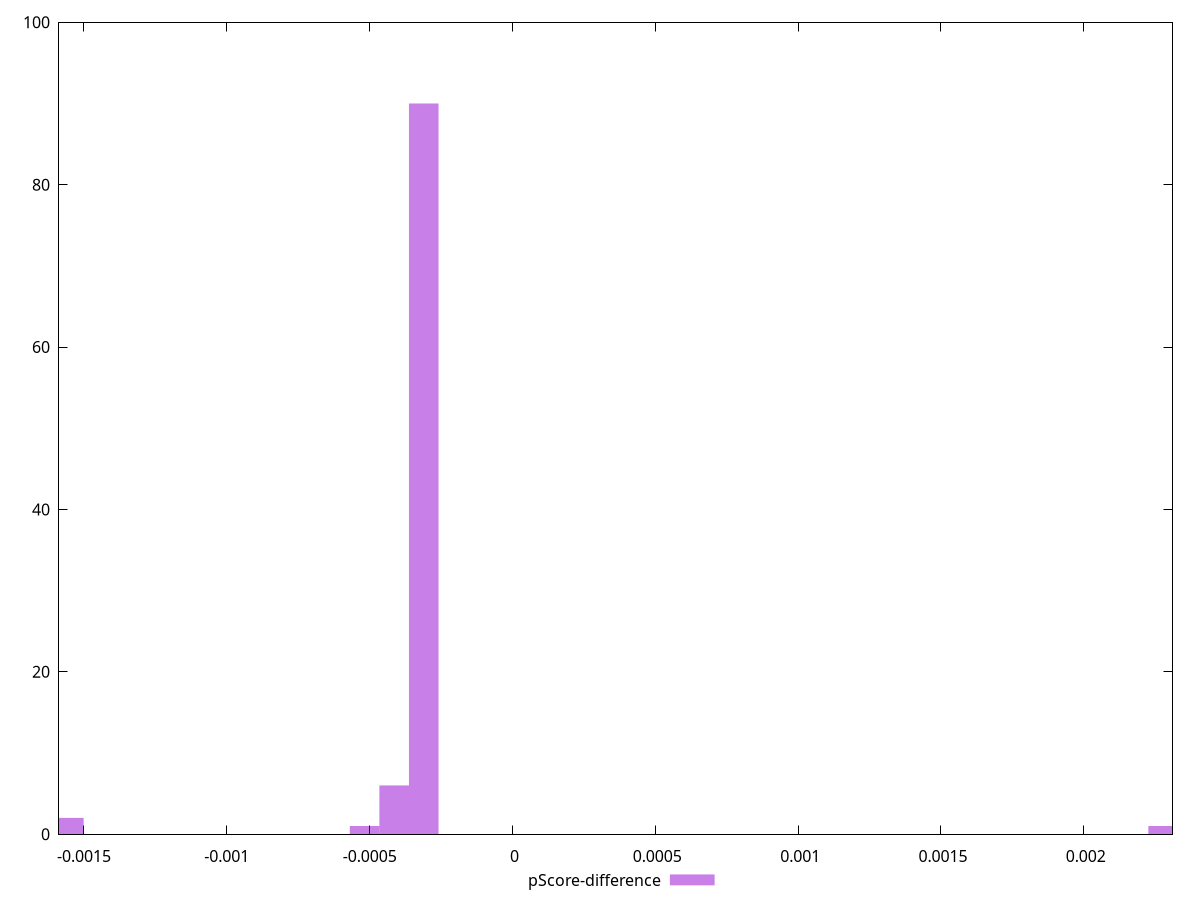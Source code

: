 reset

$pScoreDifference <<EOF
0.0022775519370732255 1
-0.0003105752641463489 90
-0.0005176254402439149 1
-0.0015528763207317445 2
-0.0004141003521951319 6
EOF

set key outside below
set boxwidth 0.00010352508804878297
set xrange [-0.001587345610088997:0.002310345534798905]
set yrange [0:100]
set trange [0:100]
set style fill transparent solid 0.5 noborder
set terminal svg size 640, 490 enhanced background rgb 'white'
set output "reports/report_00032_2021-02-25T10-28-15.087Z/speed-index/samples/card/pScore-difference/histogram.svg"

plot $pScoreDifference title "pScore-difference" with boxes

reset
